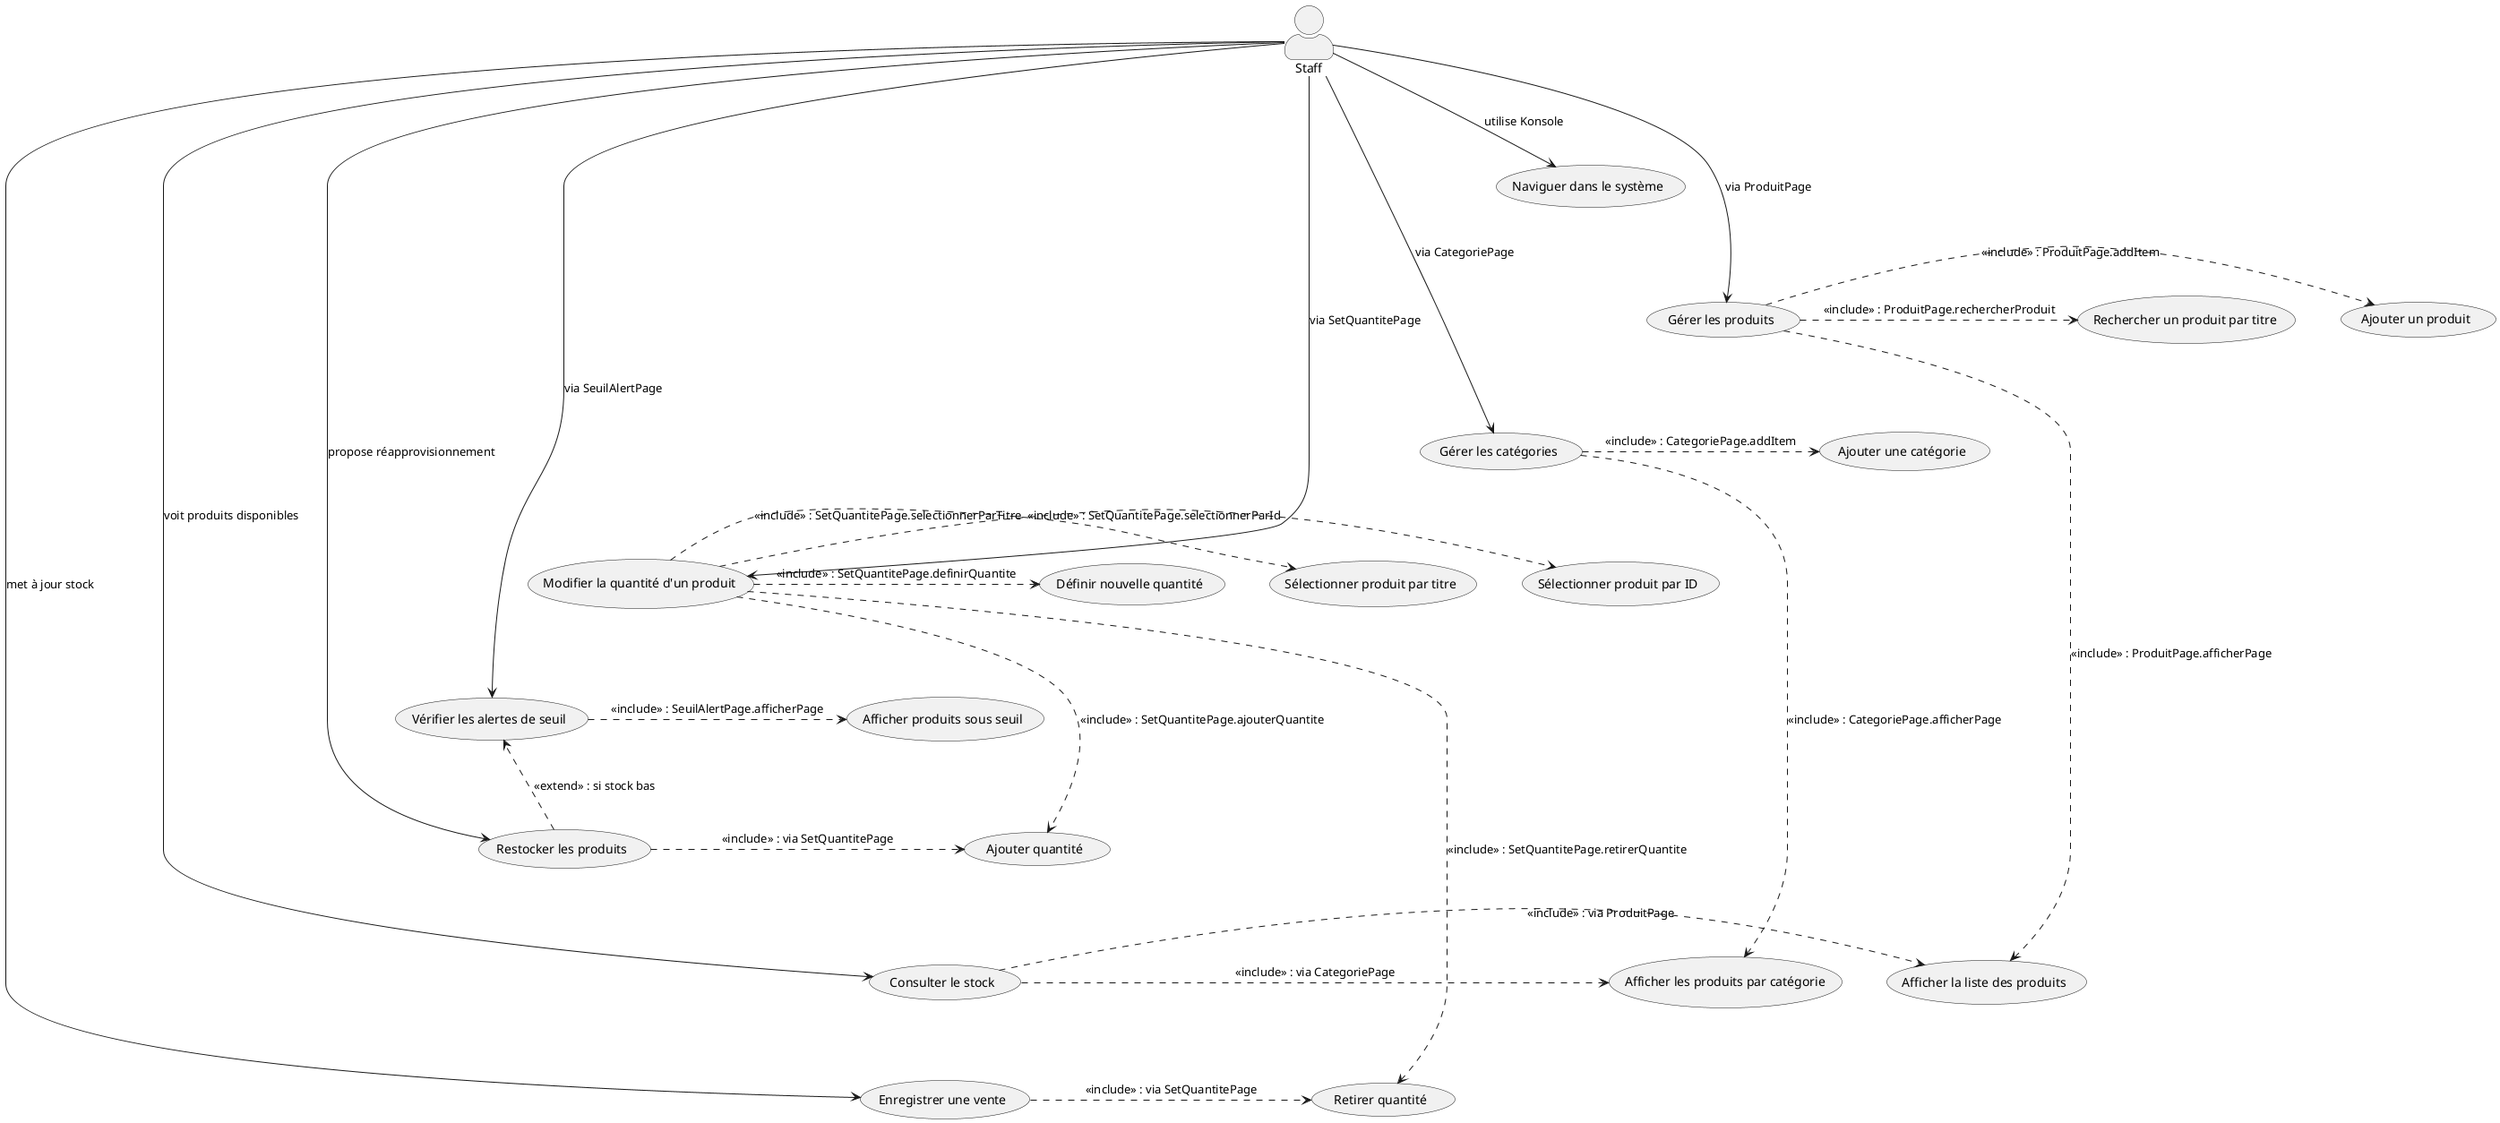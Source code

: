 @startuml Diagramme de Cas d'Utilisation - Gestion de Stock pour la Cafétéria d'un Club Sportif

' Force vertical layout
top to bottom direction
skinparam ranksep 80
skinparam nodesep 50
skinparam monochrome true
skinparam actorStyle awesome

' Acteur unique
actor "Staff" as Staff

' Cas d'utilisation principaux
Staff --> (Naviguer dans le système) : utilise Konsole
Staff --> (Gérer les produits) : via ProduitPage
Staff --> (Gérer les catégories) : via CategoriePage
Staff --> (Modifier la quantité d'un produit) : via SetQuantitePage
Staff --> (Vérifier les alertes de seuil) : via SeuilAlertPage
Staff --> (Restocker les produits) : propose réapprovisionnement
Staff --> (Consulter le stock) : voit produits disponibles
Staff --> (Enregistrer une vente) : met à jour stock

' Extensions et inclusions
(Gérer les produits) .> (Ajouter un produit) : <<include>> : ProduitPage.addItem
(Gérer les produits) .> (Rechercher un produit par titre) : <<include>> : ProduitPage.rechercherProduit
(Gérer les produits) .> (Afficher la liste des produits) : <<include>> : ProduitPage.afficherPage

(Gérer les catégories) .> (Ajouter une catégorie) : <<include>> : CategoriePage.addItem
(Gérer les catégories) .> (Afficher les produits par catégorie) : <<include>> : CategoriePage.afficherPage

(Modifier la quantité d'un produit) .> (Sélectionner produit par ID) : <<include>> : SetQuantitePage.selectionnerParId
(Modifier la quantité d'un produit) .> (Sélectionner produit par titre) : <<include>> : SetQuantitePage.selectionnerParTitre
(Modifier la quantité d'un produit) .> (Ajouter quantité) : <<include>> : SetQuantitePage.ajouterQuantite
(Modifier la quantité d'un produit) .> (Retirer quantité) : <<include>> : SetQuantitePage.retirerQuantite
(Modifier la quantité d'un produit) .> (Définir nouvelle quantité) : <<include>> : SetQuantitePage.definirQuantite

(Vérifier les alertes de seuil) .> (Afficher produits sous seuil) : <<include>> : SeuilAlertPage.afficherPage

(Restocker les produits) .> (Vérifier les alertes de seuil) : <<extend>> : si stock bas
(Restocker les produits) .> (Ajouter quantité) : <<include>> : via SetQuantitePage

(Consulter le stock) .> (Afficher la liste des produits) : <<include>> : via ProduitPage
(Consulter le stock) .> (Afficher les produits par catégorie) : <<include>> : via CategoriePage

(Enregistrer une vente) .> (Retirer quantité) : <<include>> : via SetQuantitePage

' Layout hints for vertical alignment
Staff -[hidden]d- (Naviguer dans le système)
(Naviguer dans le système) -[hidden]d- (Gérer les produits)
(Gérer les produits) -[hidden]d- (Gérer les catégories)
(Gérer les catégories) -[hidden]d- (Modifier la quantité d'un produit)
(Modifier la quantité d'un produit) -[hidden]d- (Vérifier les alertes de seuil)
(Vérifier les alertes de seuil) -[hidden]d- (Restocker les produits)
(Restocker les produits) -[hidden]d- (Consulter le stock)
(Consulter le stock) -[hidden]d- (Enregistrer une vente)

@enduml
